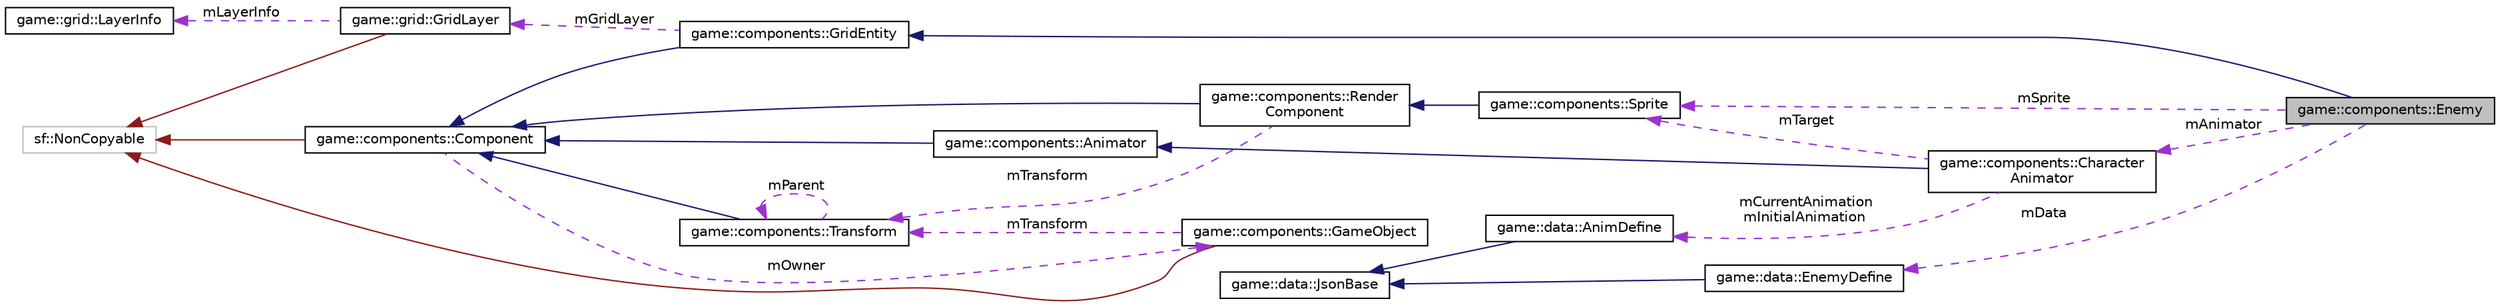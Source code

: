 digraph "game::components::Enemy"
{
 // LATEX_PDF_SIZE
  edge [fontname="Helvetica",fontsize="10",labelfontname="Helvetica",labelfontsize="10"];
  node [fontname="Helvetica",fontsize="10",shape=record];
  rankdir="LR";
  Node1 [label="game::components::Enemy",height=0.2,width=0.4,color="black", fillcolor="grey75", style="filled", fontcolor="black",tooltip="base class for all types of enemies in the game"];
  Node2 -> Node1 [dir="back",color="midnightblue",fontsize="10",style="solid",fontname="Helvetica"];
  Node2 [label="game::components::GridEntity",height=0.2,width=0.4,color="black", fillcolor="white", style="filled",URL="$classgame_1_1components_1_1GridEntity.html",tooltip="base class for all the drawables in the game"];
  Node3 -> Node2 [dir="back",color="midnightblue",fontsize="10",style="solid",fontname="Helvetica"];
  Node3 [label="game::components::Component",height=0.2,width=0.4,color="black", fillcolor="white", style="filled",URL="$classgame_1_1components_1_1Component.html",tooltip="base class for all components"];
  Node4 -> Node3 [dir="back",color="firebrick4",fontsize="10",style="solid",fontname="Helvetica"];
  Node4 [label="sf::NonCopyable",height=0.2,width=0.4,color="grey75", fillcolor="white", style="filled",tooltip=" "];
  Node5 -> Node3 [dir="back",color="darkorchid3",fontsize="10",style="dashed",label=" mOwner" ,fontname="Helvetica"];
  Node5 [label="game::components::GameObject",height=0.2,width=0.4,color="black", fillcolor="white", style="filled",URL="$classgame_1_1components_1_1GameObject.html",tooltip="container class for a group of components"];
  Node4 -> Node5 [dir="back",color="firebrick4",fontsize="10",style="solid",fontname="Helvetica"];
  Node6 -> Node5 [dir="back",color="darkorchid3",fontsize="10",style="dashed",label=" mTransform" ,fontname="Helvetica"];
  Node6 [label="game::components::Transform",height=0.2,width=0.4,color="black", fillcolor="white", style="filled",URL="$classgame_1_1components_1_1Transform.html",tooltip="transform component of a gameobject"];
  Node3 -> Node6 [dir="back",color="midnightblue",fontsize="10",style="solid",fontname="Helvetica"];
  Node6 -> Node6 [dir="back",color="darkorchid3",fontsize="10",style="dashed",label=" mParent" ,fontname="Helvetica"];
  Node7 -> Node2 [dir="back",color="darkorchid3",fontsize="10",style="dashed",label=" mGridLayer" ,fontname="Helvetica"];
  Node7 [label="game::grid::GridLayer",height=0.2,width=0.4,color="black", fillcolor="white", style="filled",URL="$classgame_1_1grid_1_1GridLayer.html",tooltip="grid layer that manages a group of grid cells"];
  Node4 -> Node7 [dir="back",color="firebrick4",fontsize="10",style="solid",fontname="Helvetica"];
  Node8 -> Node7 [dir="back",color="darkorchid3",fontsize="10",style="dashed",label=" mLayerInfo" ,fontname="Helvetica"];
  Node8 [label="game::grid::LayerInfo",height=0.2,width=0.4,color="black", fillcolor="white", style="filled",URL="$structgame_1_1grid_1_1LayerInfo.html",tooltip="layer data"];
  Node9 -> Node1 [dir="back",color="darkorchid3",fontsize="10",style="dashed",label=" mSprite" ,fontname="Helvetica"];
  Node9 [label="game::components::Sprite",height=0.2,width=0.4,color="black", fillcolor="white", style="filled",URL="$classgame_1_1components_1_1Sprite.html",tooltip="wrapper class for sf::sprite"];
  Node10 -> Node9 [dir="back",color="midnightblue",fontsize="10",style="solid",fontname="Helvetica"];
  Node10 [label="game::components::Render\lComponent",height=0.2,width=0.4,color="black", fillcolor="white", style="filled",URL="$classgame_1_1components_1_1RenderComponent.html",tooltip="base class for all the drawables in the game"];
  Node3 -> Node10 [dir="back",color="midnightblue",fontsize="10",style="solid",fontname="Helvetica"];
  Node6 -> Node10 [dir="back",color="darkorchid3",fontsize="10",style="dashed",label=" mTransform" ,fontname="Helvetica"];
  Node11 -> Node1 [dir="back",color="darkorchid3",fontsize="10",style="dashed",label=" mAnimator" ,fontname="Helvetica"];
  Node11 [label="game::components::Character\lAnimator",height=0.2,width=0.4,color="black", fillcolor="white", style="filled",URL="$classgame_1_1components_1_1CharacterAnimator.html",tooltip="animator for in-game characters"];
  Node12 -> Node11 [dir="back",color="midnightblue",fontsize="10",style="solid",fontname="Helvetica"];
  Node12 [label="game::components::Animator",height=0.2,width=0.4,color="black", fillcolor="white", style="filled",URL="$classgame_1_1components_1_1Animator.html",tooltip="base class of all the animator components"];
  Node3 -> Node12 [dir="back",color="midnightblue",fontsize="10",style="solid",fontname="Helvetica"];
  Node9 -> Node11 [dir="back",color="darkorchid3",fontsize="10",style="dashed",label=" mTarget" ,fontname="Helvetica"];
  Node13 -> Node11 [dir="back",color="darkorchid3",fontsize="10",style="dashed",label=" mCurrentAnimation\nmInitialAnimation" ,fontname="Helvetica"];
  Node13 [label="game::data::AnimDefine",height=0.2,width=0.4,color="black", fillcolor="white", style="filled",URL="$structgame_1_1data_1_1AnimDefine.html",tooltip="data structure to hold character animation data"];
  Node14 -> Node13 [dir="back",color="midnightblue",fontsize="10",style="solid",fontname="Helvetica"];
  Node14 [label="game::data::JsonBase",height=0.2,width=0.4,color="black", fillcolor="white", style="filled",URL="$classgame_1_1data_1_1JsonBase.html",tooltip=" "];
  Node15 -> Node1 [dir="back",color="darkorchid3",fontsize="10",style="dashed",label=" mData" ,fontname="Helvetica"];
  Node15 [label="game::data::EnemyDefine",height=0.2,width=0.4,color="black", fillcolor="white", style="filled",URL="$structgame_1_1data_1_1EnemyDefine.html",tooltip="data structure to hold enemy data"];
  Node14 -> Node15 [dir="back",color="midnightblue",fontsize="10",style="solid",fontname="Helvetica"];
}
